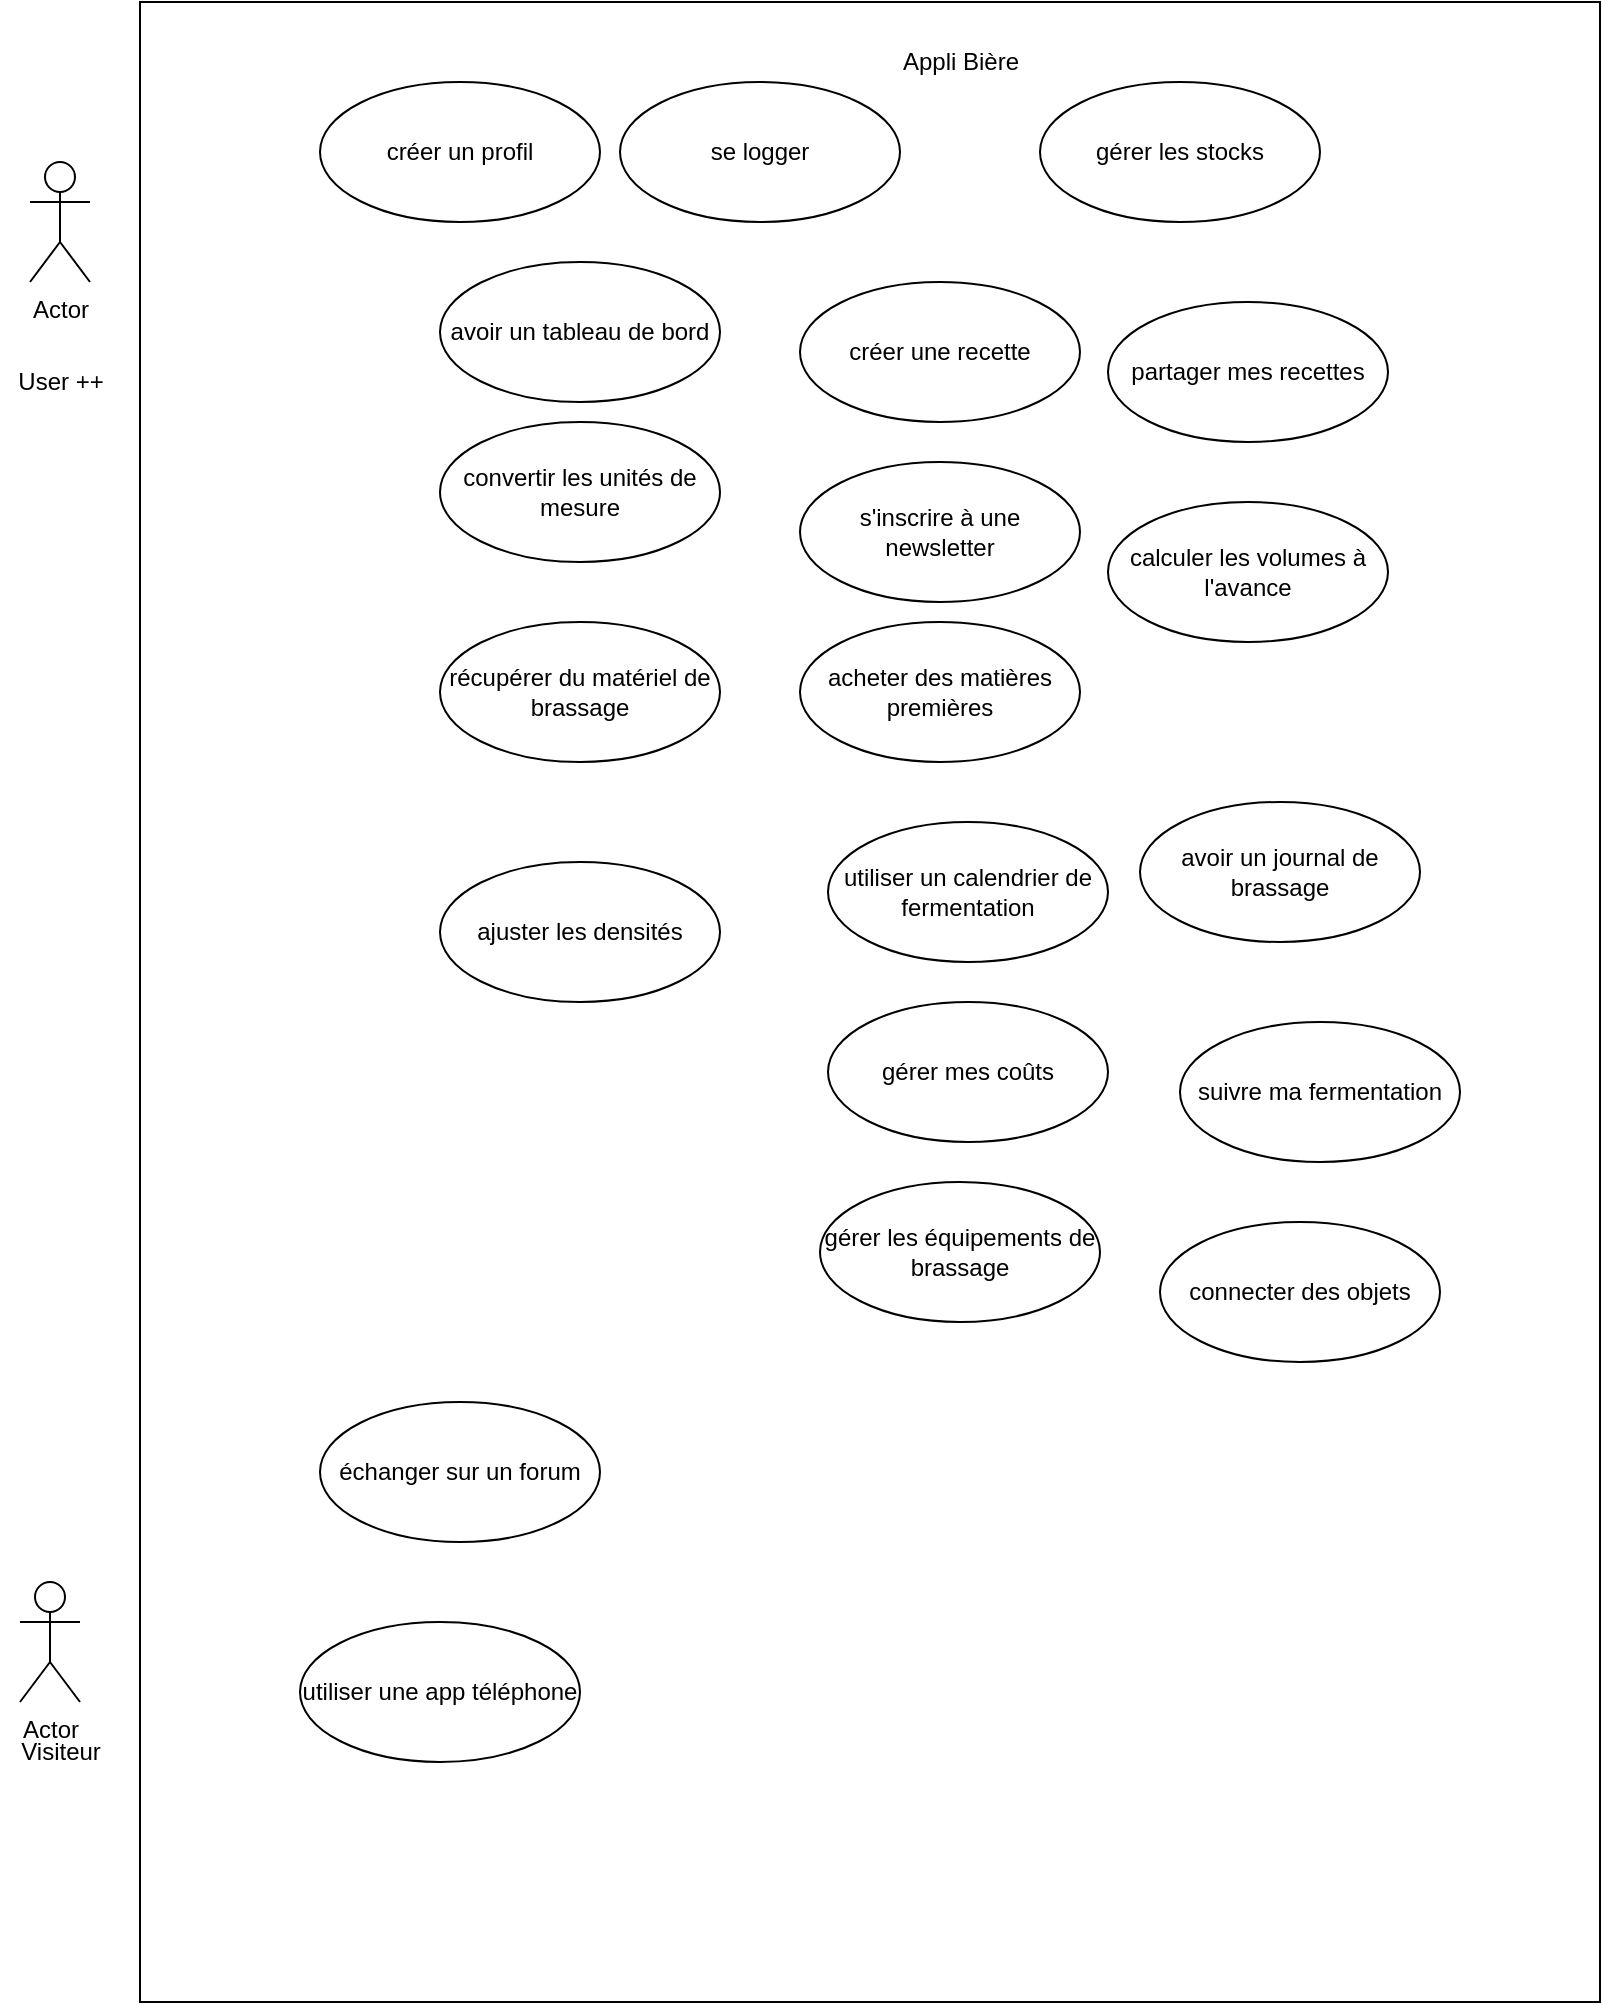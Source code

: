<mxfile version="17.4.0" type="github"><diagram id="cOJvb7FUOKUHm0cvdfno" name="Page-1"><mxGraphModel dx="796" dy="481" grid="1" gridSize="10" guides="1" tooltips="1" connect="1" arrows="1" fold="1" page="1" pageScale="1" pageWidth="827" pageHeight="1169" math="0" shadow="0"><root><mxCell id="0"/><mxCell id="1" parent="0"/><mxCell id="PvIwUGK9EYrTYHzzknvs-2" value="" style="whiteSpace=wrap;html=1;" parent="1" vertex="1"><mxGeometry x="70" y="120" width="730" height="1000" as="geometry"/></mxCell><mxCell id="PvIwUGK9EYrTYHzzknvs-3" value="se logger" style="ellipse;whiteSpace=wrap;html=1;" parent="1" vertex="1"><mxGeometry x="310" y="160" width="140" height="70" as="geometry"/></mxCell><mxCell id="PvIwUGK9EYrTYHzzknvs-4" value="gérer les stocks" style="ellipse;whiteSpace=wrap;html=1;" parent="1" vertex="1"><mxGeometry x="520" y="160" width="140" height="70" as="geometry"/></mxCell><mxCell id="PvIwUGK9EYrTYHzzknvs-5" value="convertir les unités de mesure" style="ellipse;whiteSpace=wrap;html=1;" parent="1" vertex="1"><mxGeometry x="220" y="330" width="140" height="70" as="geometry"/></mxCell><mxCell id="PvIwUGK9EYrTYHzzknvs-6" value="récupérer du matériel de brassage&lt;br&gt;" style="ellipse;whiteSpace=wrap;html=1;" parent="1" vertex="1"><mxGeometry x="220" y="430" width="140" height="70" as="geometry"/></mxCell><mxCell id="PvIwUGK9EYrTYHzzknvs-16" value="utiliser une app téléphone" style="ellipse;whiteSpace=wrap;html=1;" parent="1" vertex="1"><mxGeometry x="150" y="930" width="140" height="70" as="geometry"/></mxCell><mxCell id="PvIwUGK9EYrTYHzzknvs-17" value="créer une recette" style="ellipse;whiteSpace=wrap;html=1;" parent="1" vertex="1"><mxGeometry x="400" y="260" width="140" height="70" as="geometry"/></mxCell><mxCell id="PvIwUGK9EYrTYHzzknvs-18" value="s'inscrire à une newsletter" style="ellipse;whiteSpace=wrap;html=1;" parent="1" vertex="1"><mxGeometry x="400" y="350" width="140" height="70" as="geometry"/></mxCell><mxCell id="PvIwUGK9EYrTYHzzknvs-19" value="" style="group" parent="1" vertex="1" connectable="0"><mxGeometry y="900" width="60" height="105" as="geometry"/></mxCell><mxCell id="PvIwUGK9EYrTYHzzknvs-7" value="Actor" style="shape=umlActor;verticalLabelPosition=bottom;verticalAlign=top;html=1;" parent="PvIwUGK9EYrTYHzzknvs-19" vertex="1"><mxGeometry x="10" y="10" width="30" height="60" as="geometry"/></mxCell><mxCell id="PvIwUGK9EYrTYHzzknvs-14" value="Visiteur" style="text;html=1;resizable=0;autosize=1;align=center;verticalAlign=middle;points=[];fillColor=none;strokeColor=none;rounded=0;" parent="PvIwUGK9EYrTYHzzknvs-19" vertex="1"><mxGeometry y="85" width="60" height="20" as="geometry"/></mxCell><mxCell id="PvIwUGK9EYrTYHzzknvs-20" value="échanger sur un forum&lt;br&gt;" style="ellipse;whiteSpace=wrap;html=1;" parent="1" vertex="1"><mxGeometry x="160" y="820" width="140" height="70" as="geometry"/></mxCell><mxCell id="PvIwUGK9EYrTYHzzknvs-21" value="utiliser un calendrier de fermentation" style="ellipse;whiteSpace=wrap;html=1;" parent="1" vertex="1"><mxGeometry x="414" y="530" width="140" height="70" as="geometry"/></mxCell><mxCell id="PvIwUGK9EYrTYHzzknvs-22" value="ajuster les densités" style="ellipse;whiteSpace=wrap;html=1;" parent="1" vertex="1"><mxGeometry x="220" y="550" width="140" height="70" as="geometry"/></mxCell><mxCell id="PvIwUGK9EYrTYHzzknvs-23" value="partager mes recettes" style="ellipse;whiteSpace=wrap;html=1;" parent="1" vertex="1"><mxGeometry x="554" y="270" width="140" height="70" as="geometry"/></mxCell><mxCell id="PvIwUGK9EYrTYHzzknvs-24" value="avoir un tableau de bord&lt;br&gt;" style="ellipse;whiteSpace=wrap;html=1;" parent="1" vertex="1"><mxGeometry x="220" y="250" width="140" height="70" as="geometry"/></mxCell><mxCell id="PvIwUGK9EYrTYHzzknvs-25" value="acheter des matières premières&lt;br&gt;" style="ellipse;whiteSpace=wrap;html=1;" parent="1" vertex="1"><mxGeometry x="400" y="430" width="140" height="70" as="geometry"/></mxCell><mxCell id="PvIwUGK9EYrTYHzzknvs-26" value="avoir un journal de brassage" style="ellipse;whiteSpace=wrap;html=1;" parent="1" vertex="1"><mxGeometry x="570" y="520" width="140" height="70" as="geometry"/></mxCell><mxCell id="PvIwUGK9EYrTYHzzknvs-27" value="calculer les volumes à l'avance" style="ellipse;whiteSpace=wrap;html=1;" parent="1" vertex="1"><mxGeometry x="554" y="370" width="140" height="70" as="geometry"/></mxCell><mxCell id="PvIwUGK9EYrTYHzzknvs-28" value="créer un profil" style="ellipse;whiteSpace=wrap;html=1;" parent="1" vertex="1"><mxGeometry x="160" y="160" width="140" height="70" as="geometry"/></mxCell><mxCell id="PvIwUGK9EYrTYHzzknvs-29" value="gérer mes coûts" style="ellipse;whiteSpace=wrap;html=1;" parent="1" vertex="1"><mxGeometry x="414" y="620" width="140" height="70" as="geometry"/></mxCell><mxCell id="PvIwUGK9EYrTYHzzknvs-30" value="gérer les équipements de brassage&lt;br&gt;" style="ellipse;whiteSpace=wrap;html=1;" parent="1" vertex="1"><mxGeometry x="410" y="710" width="140" height="70" as="geometry"/></mxCell><mxCell id="PvIwUGK9EYrTYHzzknvs-32" value="" style="group" parent="1" vertex="1" connectable="0"><mxGeometry y="200" width="60" height="120" as="geometry"/></mxCell><mxCell id="Fhf7gCXzOhMztk3yr9En-1" value="Actor" style="shape=umlActor;verticalLabelPosition=bottom;verticalAlign=top;html=1;" parent="PvIwUGK9EYrTYHzzknvs-32" vertex="1"><mxGeometry x="15" width="30" height="60" as="geometry"/></mxCell><mxCell id="PvIwUGK9EYrTYHzzknvs-15" value="User ++" style="text;html=1;resizable=0;autosize=1;align=center;verticalAlign=middle;points=[];fillColor=none;strokeColor=none;rounded=0;" parent="PvIwUGK9EYrTYHzzknvs-32" vertex="1"><mxGeometry y="100" width="60" height="20" as="geometry"/></mxCell><mxCell id="PvIwUGK9EYrTYHzzknvs-36" value="Appli Bière&lt;br&gt;" style="text;html=1;resizable=0;autosize=1;align=center;verticalAlign=middle;points=[];fillColor=none;strokeColor=none;rounded=0;" parent="1" vertex="1"><mxGeometry x="445" y="140" width="70" height="20" as="geometry"/></mxCell><mxCell id="PvIwUGK9EYrTYHzzknvs-37" value="suivre ma fermentation&lt;br&gt;" style="ellipse;whiteSpace=wrap;html=1;" parent="1" vertex="1"><mxGeometry x="590" y="630" width="140" height="70" as="geometry"/></mxCell><mxCell id="PvIwUGK9EYrTYHzzknvs-38" value="connecter des objets" style="ellipse;whiteSpace=wrap;html=1;" parent="1" vertex="1"><mxGeometry x="580" y="730" width="140" height="70" as="geometry"/></mxCell></root></mxGraphModel></diagram></mxfile>